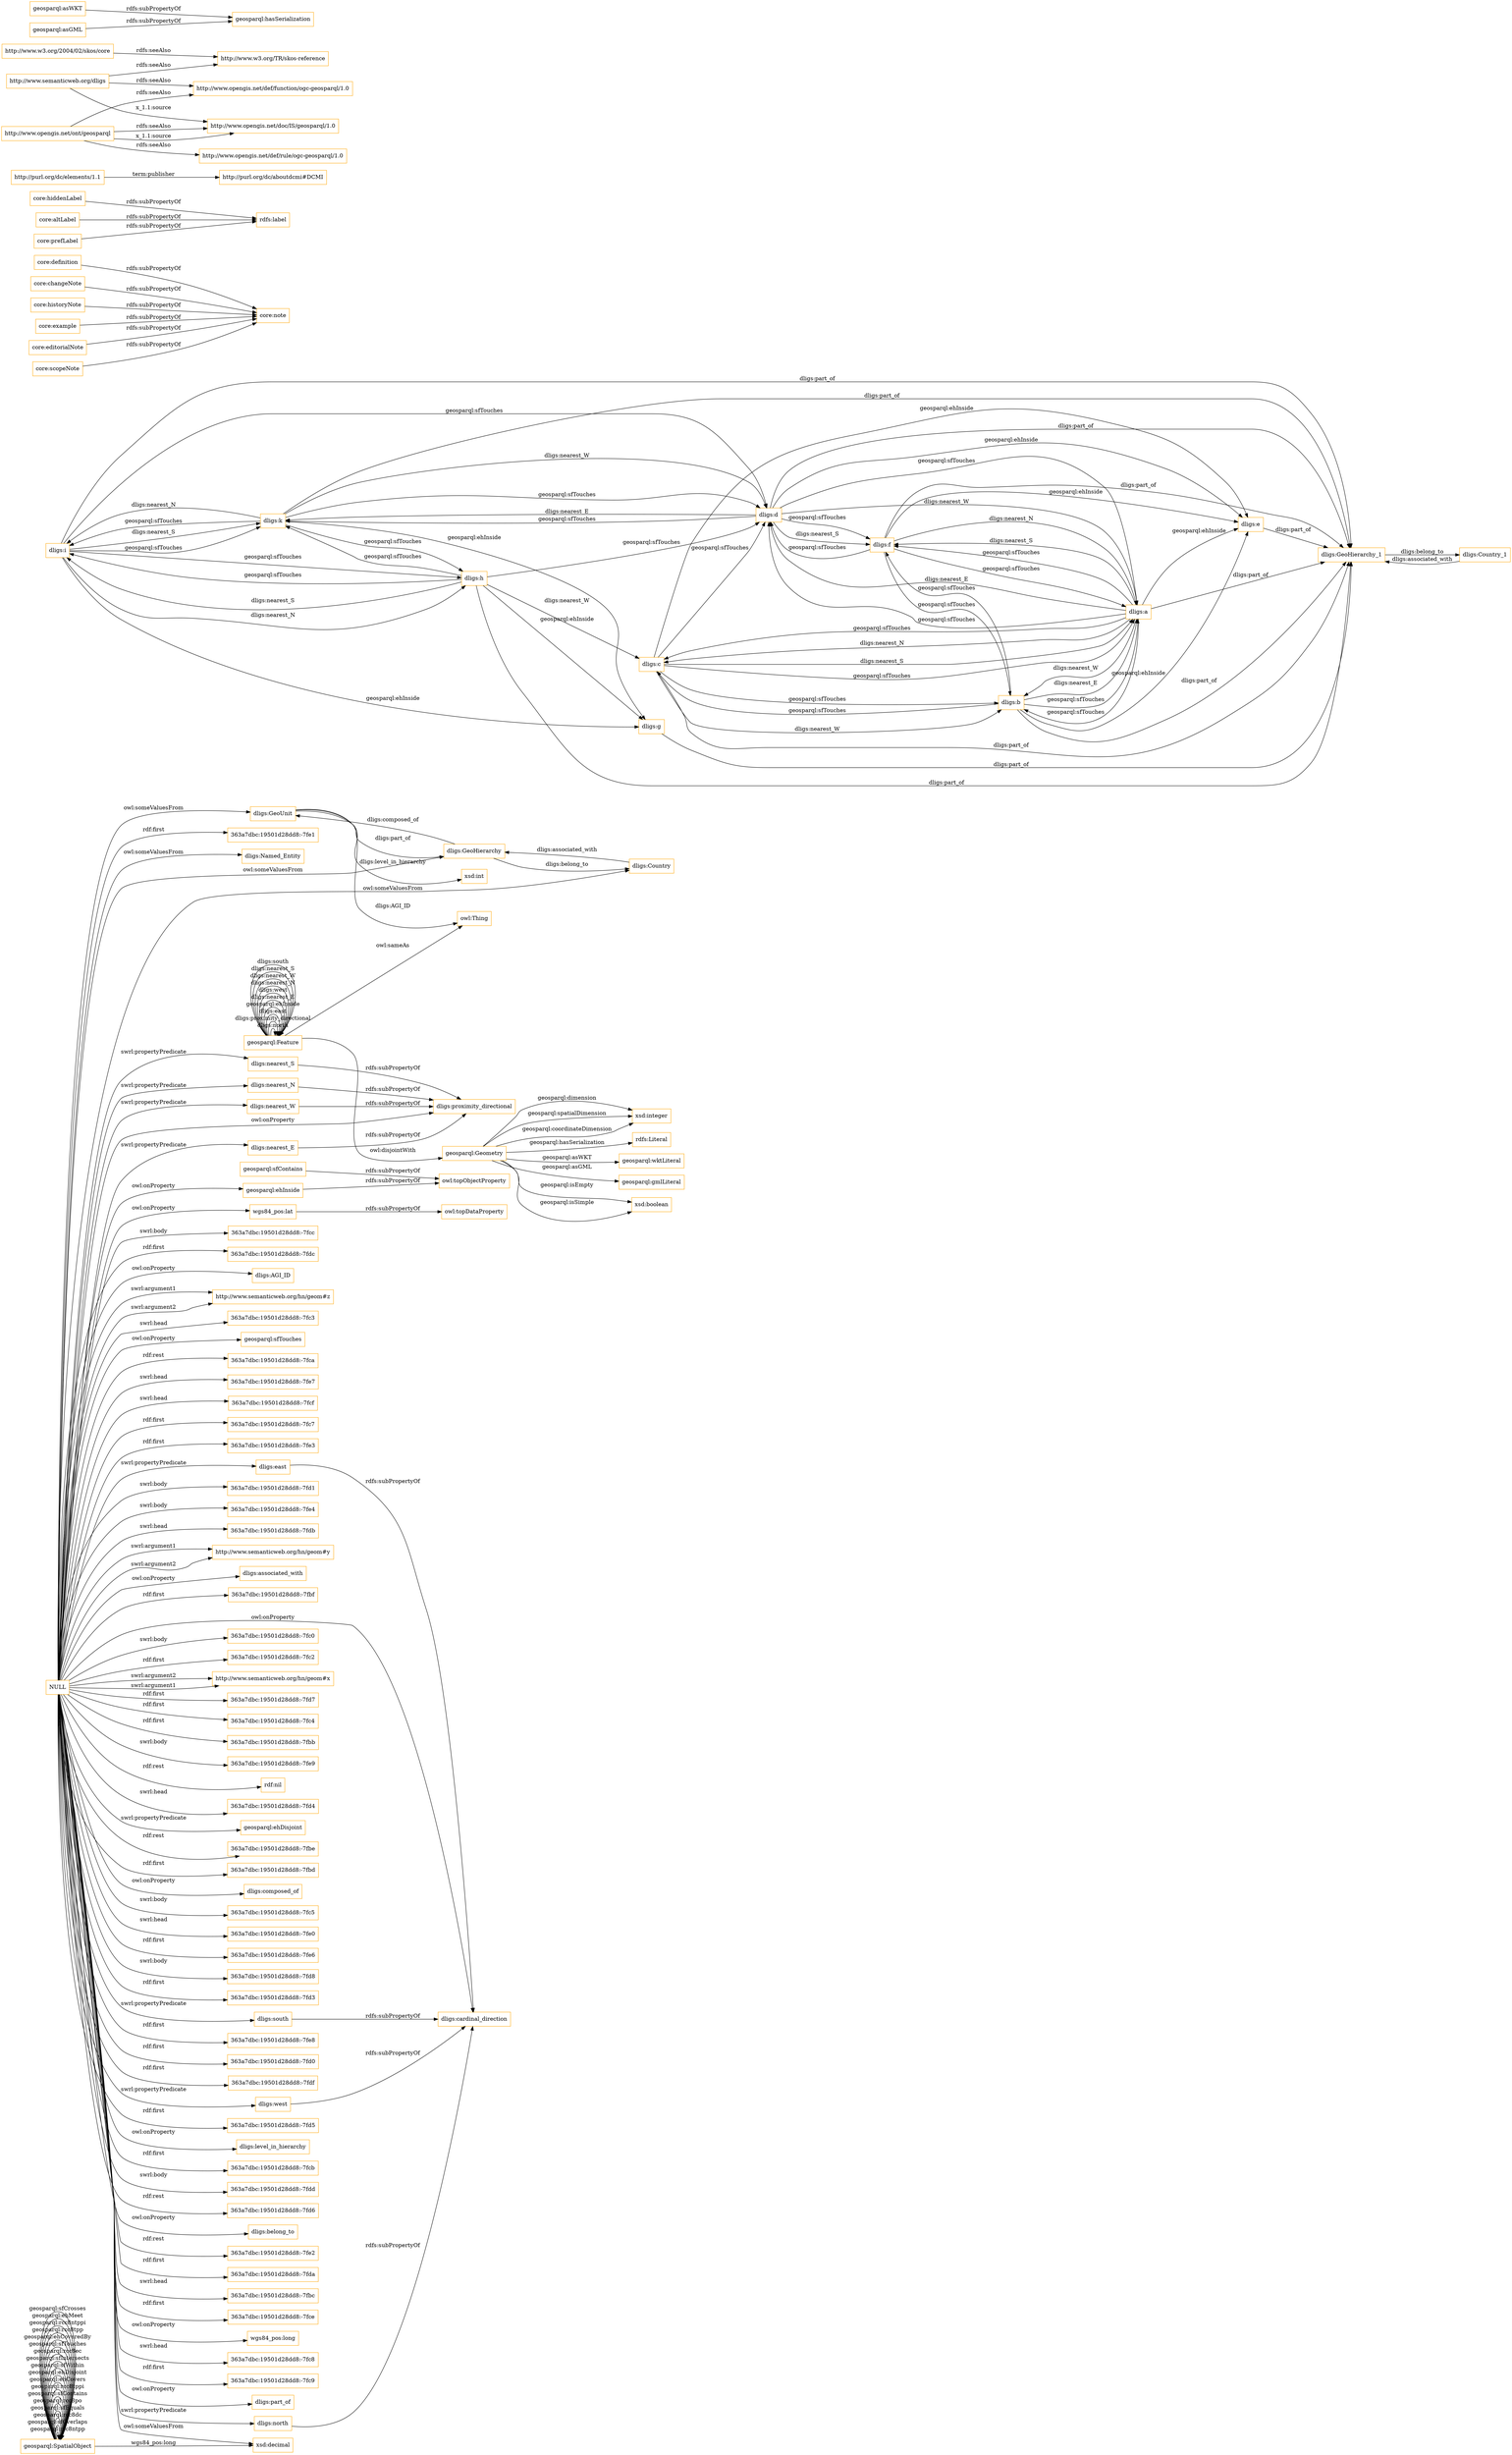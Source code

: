 digraph ar2dtool_diagram { 
rankdir=LR;
size="1501"
node [shape = rectangle, color="orange"]; "dligs:Named_Entity" "dligs:GeoUnit" "geosparql:Geometry" "geosparql:SpatialObject" "geosparql:Feature" "dligs:GeoHierarchy" "dligs:Country" ; /*classes style*/
	"dligs:i" -> "dligs:GeoHierarchy_1" [ label = "dligs:part_of" ];
	"dligs:i" -> "dligs:k" [ label = "dligs:nearest_S" ];
	"dligs:i" -> "dligs:h" [ label = "dligs:nearest_N" ];
	"dligs:i" -> "dligs:k" [ label = "geosparql:sfTouches" ];
	"dligs:i" -> "dligs:h" [ label = "geosparql:sfTouches" ];
	"dligs:i" -> "dligs:d" [ label = "geosparql:sfTouches" ];
	"dligs:i" -> "dligs:g" [ label = "geosparql:ehInside" ];
	"core:definition" -> "core:note" [ label = "rdfs:subPropertyOf" ];
	"dligs:nearest_W" -> "dligs:proximity_directional" [ label = "rdfs:subPropertyOf" ];
	"dligs:c" -> "dligs:GeoHierarchy_1" [ label = "dligs:part_of" ];
	"dligs:c" -> "dligs:b" [ label = "dligs:nearest_W" ];
	"dligs:c" -> "dligs:a" [ label = "dligs:nearest_S" ];
	"dligs:c" -> "dligs:d" [ label = "geosparql:sfTouches" ];
	"dligs:c" -> "dligs:b" [ label = "geosparql:sfTouches" ];
	"dligs:c" -> "dligs:a" [ label = "geosparql:sfTouches" ];
	"dligs:c" -> "dligs:e" [ label = "geosparql:ehInside" ];
	"core:changeNote" -> "core:note" [ label = "rdfs:subPropertyOf" ];
	"geosparql:ehInside" -> "owl:topObjectProperty" [ label = "rdfs:subPropertyOf" ];
	"core:hiddenLabel" -> "rdfs:label" [ label = "rdfs:subPropertyOf" ];
	"geosparql:Feature" -> "geosparql:Geometry" [ label = "owl:disjointWith" ];
	"dligs:h" -> "dligs:GeoHierarchy_1" [ label = "dligs:part_of" ];
	"dligs:h" -> "dligs:c" [ label = "dligs:nearest_W" ];
	"dligs:h" -> "dligs:i" [ label = "dligs:nearest_S" ];
	"dligs:h" -> "dligs:k" [ label = "geosparql:sfTouches" ];
	"dligs:h" -> "dligs:i" [ label = "geosparql:sfTouches" ];
	"dligs:h" -> "dligs:d" [ label = "geosparql:sfTouches" ];
	"dligs:h" -> "dligs:g" [ label = "geosparql:ehInside" ];
	"dligs:nearest_E" -> "dligs:proximity_directional" [ label = "rdfs:subPropertyOf" ];
	"dligs:b" -> "dligs:GeoHierarchy_1" [ label = "dligs:part_of" ];
	"dligs:b" -> "dligs:a" [ label = "dligs:nearest_E" ];
	"dligs:b" -> "dligs:f" [ label = "geosparql:sfTouches" ];
	"dligs:b" -> "dligs:c" [ label = "geosparql:sfTouches" ];
	"dligs:b" -> "dligs:a" [ label = "geosparql:sfTouches" ];
	"dligs:b" -> "dligs:e" [ label = "geosparql:ehInside" ];
	"wgs84_pos:lat" -> "owl:topDataProperty" [ label = "rdfs:subPropertyOf" ];
	"http://purl.org/dc/elements/1.1" -> "http://purl.org/dc/aboutdcmi#DCMI" [ label = "term:publisher" ];
	"geosparql:sfContains" -> "owl:topObjectProperty" [ label = "rdfs:subPropertyOf" ];
	"core:altLabel" -> "rdfs:label" [ label = "rdfs:subPropertyOf" ];
	"http://www.semanticweb.org/dligs" -> "http://www.w3.org/TR/skos-reference" [ label = "rdfs:seeAlso" ];
	"http://www.semanticweb.org/dligs" -> "http://www.opengis.net/def/function/ogc-geosparql/1.0" [ label = "rdfs:seeAlso" ];
	"http://www.semanticweb.org/dligs" -> "http://www.opengis.net/doc/IS/geosparql/1.0" [ label = "x_1.1:source" ];
	"dligs:east" -> "dligs:cardinal_direction" [ label = "rdfs:subPropertyOf" ];
	"dligs:g" -> "dligs:GeoHierarchy_1" [ label = "dligs:part_of" ];
	"geosparql:asWKT" -> "geosparql:hasSerialization" [ label = "rdfs:subPropertyOf" ];
	"dligs:a" -> "dligs:e" [ label = "geosparql:ehInside" ];
	"dligs:a" -> "dligs:GeoHierarchy_1" [ label = "dligs:part_of" ];
	"dligs:a" -> "dligs:f" [ label = "dligs:nearest_S" ];
	"dligs:a" -> "dligs:b" [ label = "geosparql:sfTouches" ];
	"dligs:a" -> "dligs:c" [ label = "dligs:nearest_N" ];
	"dligs:a" -> "dligs:c" [ label = "geosparql:sfTouches" ];
	"dligs:a" -> "dligs:d" [ label = "dligs:nearest_E" ];
	"dligs:a" -> "dligs:d" [ label = "geosparql:sfTouches" ];
	"dligs:a" -> "dligs:b" [ label = "dligs:nearest_W" ];
	"dligs:a" -> "dligs:f" [ label = "geosparql:sfTouches" ];
	"core:historyNote" -> "core:note" [ label = "rdfs:subPropertyOf" ];
	"geosparql:asGML" -> "geosparql:hasSerialization" [ label = "rdfs:subPropertyOf" ];
	"http://www.opengis.net/ont/geosparql" -> "http://www.opengis.net/doc/IS/geosparql/1.0" [ label = "rdfs:seeAlso" ];
	"http://www.opengis.net/ont/geosparql" -> "http://www.opengis.net/def/rule/ogc-geosparql/1.0" [ label = "rdfs:seeAlso" ];
	"http://www.opengis.net/ont/geosparql" -> "http://www.opengis.net/def/function/ogc-geosparql/1.0" [ label = "rdfs:seeAlso" ];
	"http://www.opengis.net/ont/geosparql" -> "http://www.opengis.net/doc/IS/geosparql/1.0" [ label = "x_1.1:source" ];
	"http://www.w3.org/2004/02/skos/core" -> "http://www.w3.org/TR/skos-reference" [ label = "rdfs:seeAlso" ];
	"dligs:west" -> "dligs:cardinal_direction" [ label = "rdfs:subPropertyOf" ];
	"dligs:GeoHierarchy_1" -> "dligs:Country_1" [ label = "dligs:belong_to" ];
	"dligs:f" -> "dligs:GeoHierarchy_1" [ label = "dligs:part_of" ];
	"dligs:f" -> "dligs:a" [ label = "dligs:nearest_N" ];
	"dligs:f" -> "dligs:d" [ label = "geosparql:sfTouches" ];
	"dligs:f" -> "dligs:b" [ label = "geosparql:sfTouches" ];
	"dligs:f" -> "dligs:a" [ label = "geosparql:sfTouches" ];
	"dligs:f" -> "dligs:e" [ label = "geosparql:ehInside" ];
	"NULL" -> "363a7dbc:19501d28dd8:-7fcc" [ label = "swrl:body" ];
	"NULL" -> "dligs:cardinal_direction" [ label = "owl:onProperty" ];
	"NULL" -> "363a7dbc:19501d28dd8:-7fdc" [ label = "rdf:first" ];
	"NULL" -> "dligs:AGI_ID" [ label = "owl:onProperty" ];
	"NULL" -> "http://www.semanticweb.org/hn/geom#z" [ label = "swrl:argument2" ];
	"NULL" -> "363a7dbc:19501d28dd8:-7fc3" [ label = "swrl:head" ];
	"NULL" -> "geosparql:sfTouches" [ label = "owl:onProperty" ];
	"NULL" -> "dligs:GeoHierarchy" [ label = "owl:someValuesFrom" ];
	"NULL" -> "363a7dbc:19501d28dd8:-7fca" [ label = "rdf:rest" ];
	"NULL" -> "363a7dbc:19501d28dd8:-7fe7" [ label = "swrl:head" ];
	"NULL" -> "dligs:Country" [ label = "owl:someValuesFrom" ];
	"NULL" -> "363a7dbc:19501d28dd8:-7fcf" [ label = "swrl:head" ];
	"NULL" -> "363a7dbc:19501d28dd8:-7fc7" [ label = "rdf:first" ];
	"NULL" -> "363a7dbc:19501d28dd8:-7fe3" [ label = "rdf:first" ];
	"NULL" -> "363a7dbc:19501d28dd8:-7fd1" [ label = "swrl:body" ];
	"NULL" -> "dligs:north" [ label = "swrl:propertyPredicate" ];
	"NULL" -> "363a7dbc:19501d28dd8:-7fe4" [ label = "swrl:body" ];
	"NULL" -> "363a7dbc:19501d28dd8:-7fdb" [ label = "swrl:head" ];
	"NULL" -> "http://www.semanticweb.org/hn/geom#y" [ label = "swrl:argument1" ];
	"NULL" -> "dligs:associated_with" [ label = "owl:onProperty" ];
	"NULL" -> "363a7dbc:19501d28dd8:-7fbf" [ label = "rdf:first" ];
	"NULL" -> "dligs:south" [ label = "swrl:propertyPredicate" ];
	"NULL" -> "363a7dbc:19501d28dd8:-7fc0" [ label = "swrl:body" ];
	"NULL" -> "363a7dbc:19501d28dd8:-7fc2" [ label = "rdf:first" ];
	"NULL" -> "http://www.semanticweb.org/hn/geom#x" [ label = "swrl:argument2" ];
	"NULL" -> "dligs:west" [ label = "swrl:propertyPredicate" ];
	"NULL" -> "dligs:nearest_E" [ label = "swrl:propertyPredicate" ];
	"NULL" -> "xsd:decimal" [ label = "owl:someValuesFrom" ];
	"NULL" -> "363a7dbc:19501d28dd8:-7fd7" [ label = "rdf:first" ];
	"NULL" -> "363a7dbc:19501d28dd8:-7fc4" [ label = "rdf:first" ];
	"NULL" -> "363a7dbc:19501d28dd8:-7fbb" [ label = "rdf:first" ];
	"NULL" -> "363a7dbc:19501d28dd8:-7fe9" [ label = "swrl:body" ];
	"NULL" -> "rdf:nil" [ label = "rdf:rest" ];
	"NULL" -> "363a7dbc:19501d28dd8:-7fd4" [ label = "swrl:head" ];
	"NULL" -> "geosparql:ehDisjoint" [ label = "swrl:propertyPredicate" ];
	"NULL" -> "363a7dbc:19501d28dd8:-7fbe" [ label = "rdf:rest" ];
	"NULL" -> "363a7dbc:19501d28dd8:-7fbd" [ label = "rdf:first" ];
	"NULL" -> "dligs:composed_of" [ label = "owl:onProperty" ];
	"NULL" -> "363a7dbc:19501d28dd8:-7fc5" [ label = "swrl:body" ];
	"NULL" -> "http://www.semanticweb.org/hn/geom#x" [ label = "swrl:argument1" ];
	"NULL" -> "363a7dbc:19501d28dd8:-7fe0" [ label = "swrl:head" ];
	"NULL" -> "363a7dbc:19501d28dd8:-7fe6" [ label = "rdf:first" ];
	"NULL" -> "dligs:east" [ label = "swrl:propertyPredicate" ];
	"NULL" -> "363a7dbc:19501d28dd8:-7fd8" [ label = "swrl:body" ];
	"NULL" -> "363a7dbc:19501d28dd8:-7fd3" [ label = "rdf:first" ];
	"NULL" -> "dligs:nearest_W" [ label = "swrl:propertyPredicate" ];
	"NULL" -> "dligs:nearest_S" [ label = "swrl:propertyPredicate" ];
	"NULL" -> "363a7dbc:19501d28dd8:-7fe8" [ label = "rdf:first" ];
	"NULL" -> "363a7dbc:19501d28dd8:-7fd0" [ label = "rdf:first" ];
	"NULL" -> "363a7dbc:19501d28dd8:-7fdf" [ label = "rdf:first" ];
	"NULL" -> "geosparql:ehInside" [ label = "owl:onProperty" ];
	"NULL" -> "dligs:GeoUnit" [ label = "owl:someValuesFrom" ];
	"NULL" -> "dligs:nearest_N" [ label = "swrl:propertyPredicate" ];
	"NULL" -> "363a7dbc:19501d28dd8:-7fd5" [ label = "rdf:first" ];
	"NULL" -> "dligs:level_in_hierarchy" [ label = "owl:onProperty" ];
	"NULL" -> "363a7dbc:19501d28dd8:-7fcb" [ label = "rdf:first" ];
	"NULL" -> "363a7dbc:19501d28dd8:-7fdd" [ label = "swrl:body" ];
	"NULL" -> "http://www.semanticweb.org/hn/geom#y" [ label = "swrl:argument2" ];
	"NULL" -> "363a7dbc:19501d28dd8:-7fd6" [ label = "rdf:rest" ];
	"NULL" -> "dligs:belong_to" [ label = "owl:onProperty" ];
	"NULL" -> "363a7dbc:19501d28dd8:-7fe2" [ label = "rdf:rest" ];
	"NULL" -> "363a7dbc:19501d28dd8:-7fda" [ label = "rdf:first" ];
	"NULL" -> "363a7dbc:19501d28dd8:-7fbc" [ label = "swrl:head" ];
	"NULL" -> "dligs:proximity_directional" [ label = "owl:onProperty" ];
	"NULL" -> "363a7dbc:19501d28dd8:-7fce" [ label = "rdf:first" ];
	"NULL" -> "wgs84_pos:long" [ label = "owl:onProperty" ];
	"NULL" -> "wgs84_pos:lat" [ label = "owl:onProperty" ];
	"NULL" -> "dligs:Named_Entity" [ label = "owl:someValuesFrom" ];
	"NULL" -> "http://www.semanticweb.org/hn/geom#z" [ label = "swrl:argument1" ];
	"NULL" -> "363a7dbc:19501d28dd8:-7fc8" [ label = "swrl:head" ];
	"NULL" -> "363a7dbc:19501d28dd8:-7fc9" [ label = "rdf:first" ];
	"NULL" -> "dligs:part_of" [ label = "owl:onProperty" ];
	"NULL" -> "363a7dbc:19501d28dd8:-7fe1" [ label = "rdf:first" ];
	"core:prefLabel" -> "rdfs:label" [ label = "rdfs:subPropertyOf" ];
	"dligs:nearest_N" -> "dligs:proximity_directional" [ label = "rdfs:subPropertyOf" ];
	"dligs:Country_1" -> "dligs:GeoHierarchy_1" [ label = "dligs:associated_with" ];
	"core:example" -> "core:note" [ label = "rdfs:subPropertyOf" ];
	"dligs:k" -> "dligs:GeoHierarchy_1" [ label = "dligs:part_of" ];
	"dligs:k" -> "dligs:d" [ label = "dligs:nearest_W" ];
	"dligs:k" -> "dligs:i" [ label = "dligs:nearest_N" ];
	"dligs:k" -> "dligs:i" [ label = "geosparql:sfTouches" ];
	"dligs:k" -> "dligs:h" [ label = "geosparql:sfTouches" ];
	"dligs:k" -> "dligs:d" [ label = "geosparql:sfTouches" ];
	"dligs:k" -> "dligs:g" [ label = "geosparql:ehInside" ];
	"dligs:e" -> "dligs:GeoHierarchy_1" [ label = "dligs:part_of" ];
	"dligs:nearest_S" -> "dligs:proximity_directional" [ label = "rdfs:subPropertyOf" ];
	"core:editorialNote" -> "core:note" [ label = "rdfs:subPropertyOf" ];
	"dligs:d" -> "dligs:GeoHierarchy_1" [ label = "dligs:part_of" ];
	"dligs:d" -> "dligs:k" [ label = "dligs:nearest_E" ];
	"dligs:d" -> "dligs:f" [ label = "geosparql:sfTouches" ];
	"dligs:d" -> "dligs:a" [ label = "geosparql:sfTouches" ];
	"dligs:d" -> "dligs:e" [ label = "geosparql:ehInside" ];
	"dligs:d" -> "dligs:f" [ label = "dligs:nearest_S" ];
	"dligs:d" -> "dligs:a" [ label = "dligs:nearest_W" ];
	"dligs:d" -> "dligs:k" [ label = "geosparql:sfTouches" ];
	"dligs:north" -> "dligs:cardinal_direction" [ label = "rdfs:subPropertyOf" ];
	"dligs:south" -> "dligs:cardinal_direction" [ label = "rdfs:subPropertyOf" ];
	"core:scopeNote" -> "core:note" [ label = "rdfs:subPropertyOf" ];
	"geosparql:SpatialObject" -> "geosparql:SpatialObject" [ label = "geosparql:rcc8ntpp" ];
	"dligs:GeoUnit" -> "owl:Thing" [ label = "dligs:AGI_ID" ];
	"geosparql:SpatialObject" -> "geosparql:SpatialObject" [ label = "geosparql:sfOverlaps" ];
	"geosparql:Geometry" -> "geosparql:gmlLiteral" [ label = "geosparql:asGML" ];
	"geosparql:SpatialObject" -> "xsd:decimal" [ label = "wgs84_pos:long" ];
	"geosparql:SpatialObject" -> "geosparql:SpatialObject" [ label = "geosparql:rcc8dc" ];
	"geosparql:SpatialObject" -> "geosparql:SpatialObject" [ label = "geosparql:sfEquals" ];
	"geosparql:SpatialObject" -> "geosparql:SpatialObject" [ label = "geosparql:rcc8po" ];
	"geosparql:SpatialObject" -> "geosparql:SpatialObject" [ label = "geosparql:sfContains" ];
	"geosparql:Feature" -> "geosparql:Feature" [ label = "dligs:north" ];
	"geosparql:Geometry" -> "xsd:integer" [ label = "geosparql:spatialDimension" ];
	"geosparql:Geometry" -> "xsd:boolean" [ label = "geosparql:isSimple" ];
	"geosparql:Feature" -> "geosparql:Feature" [ label = "dligs:proximity_directional" ];
	"geosparql:SpatialObject" -> "geosparql:SpatialObject" [ label = "geosparql:rcc8tppi" ];
	"geosparql:Feature" -> "geosparql:Feature" [ label = "dligs:east" ];
	"geosparql:SpatialObject" -> "geosparql:SpatialObject" [ label = "geosparql:ehCovers" ];
	"geosparql:Geometry" -> "rdfs:Literal" [ label = "geosparql:hasSerialization" ];
	"geosparql:Feature" -> "geosparql:Feature" [ label = "geosparql:ehInside" ];
	"geosparql:Geometry" -> "xsd:boolean" [ label = "geosparql:isEmpty" ];
	"geosparql:Feature" -> "geosparql:Feature" [ label = "dligs:nearest_E" ];
	"geosparql:SpatialObject" -> "geosparql:SpatialObject" [ label = "geosparql:ehDisjoint" ];
	"geosparql:Feature" -> "owl:Thing" [ label = "owl:sameAs" ];
	"geosparql:SpatialObject" -> "geosparql:SpatialObject" [ label = "geosparql:sfWithin" ];
	"geosparql:Geometry" -> "geosparql:wktLiteral" [ label = "geosparql:asWKT" ];
	"geosparql:Feature" -> "geosparql:Feature" [ label = "dligs:west" ];
	"geosparql:Geometry" -> "xsd:integer" [ label = "geosparql:coordinateDimension" ];
	"geosparql:Feature" -> "geosparql:Feature" [ label = "dligs:nearest_N" ];
	"geosparql:Feature" -> "geosparql:Feature" [ label = "dligs:nearest_W" ];
	"geosparql:SpatialObject" -> "geosparql:SpatialObject" [ label = "geosparql:sfIntersects" ];
	"dligs:GeoUnit" -> "xsd:int" [ label = "dligs:level_in_hierarchy" ];
	"geosparql:Feature" -> "geosparql:Feature" [ label = "dligs:nearest_S" ];
	"dligs:GeoUnit" -> "dligs:GeoHierarchy" [ label = "dligs:part_of" ];
	"geosparql:SpatialObject" -> "geosparql:SpatialObject" [ label = "geosparql:rcc8ec" ];
	"geosparql:Geometry" -> "xsd:integer" [ label = "geosparql:dimension" ];
	"dligs:Country" -> "dligs:GeoHierarchy" [ label = "dligs:associated_with" ];
	"geosparql:SpatialObject" -> "geosparql:SpatialObject" [ label = "geosparql:sfTouches" ];
	"geosparql:SpatialObject" -> "geosparql:SpatialObject" [ label = "geosparql:ehCoveredBy" ];
	"geosparql:SpatialObject" -> "geosparql:SpatialObject" [ label = "geosparql:rcc8tpp" ];
	"geosparql:SpatialObject" -> "geosparql:SpatialObject" [ label = "geosparql:rcc8ntppi" ];
	"dligs:GeoHierarchy" -> "dligs:GeoUnit" [ label = "dligs:composed_of" ];
	"geosparql:Feature" -> "geosparql:Feature" [ label = "dligs:south" ];
	"geosparql:SpatialObject" -> "geosparql:SpatialObject" [ label = "geosparql:ehMeet" ];
	"geosparql:SpatialObject" -> "geosparql:SpatialObject" [ label = "geosparql:sfCrosses" ];
	"dligs:GeoHierarchy" -> "dligs:Country" [ label = "dligs:belong_to" ];

}
